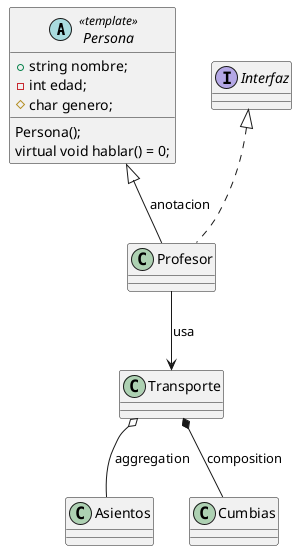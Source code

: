@startuml
  abstract Class Persona<<template>> {
    +string nombre;
    -int edad;
    #char genero;
    /'~int var privado || Para los elementos del paquete'/
    Persona();
    virtual void hablar() = 0;
  }

  Class Profesor
  Interface Interfaz
  Class Transporte
  Class Asientos
  Class Cumbias

  Persona <|-- Profesor : anotacion
  Interfaz <|.. Profesor
  Profesor --> Transporte : usa

  Transporte o-- Asientos : aggregation
  Transporte *-- Cumbias : composition
@enduml
